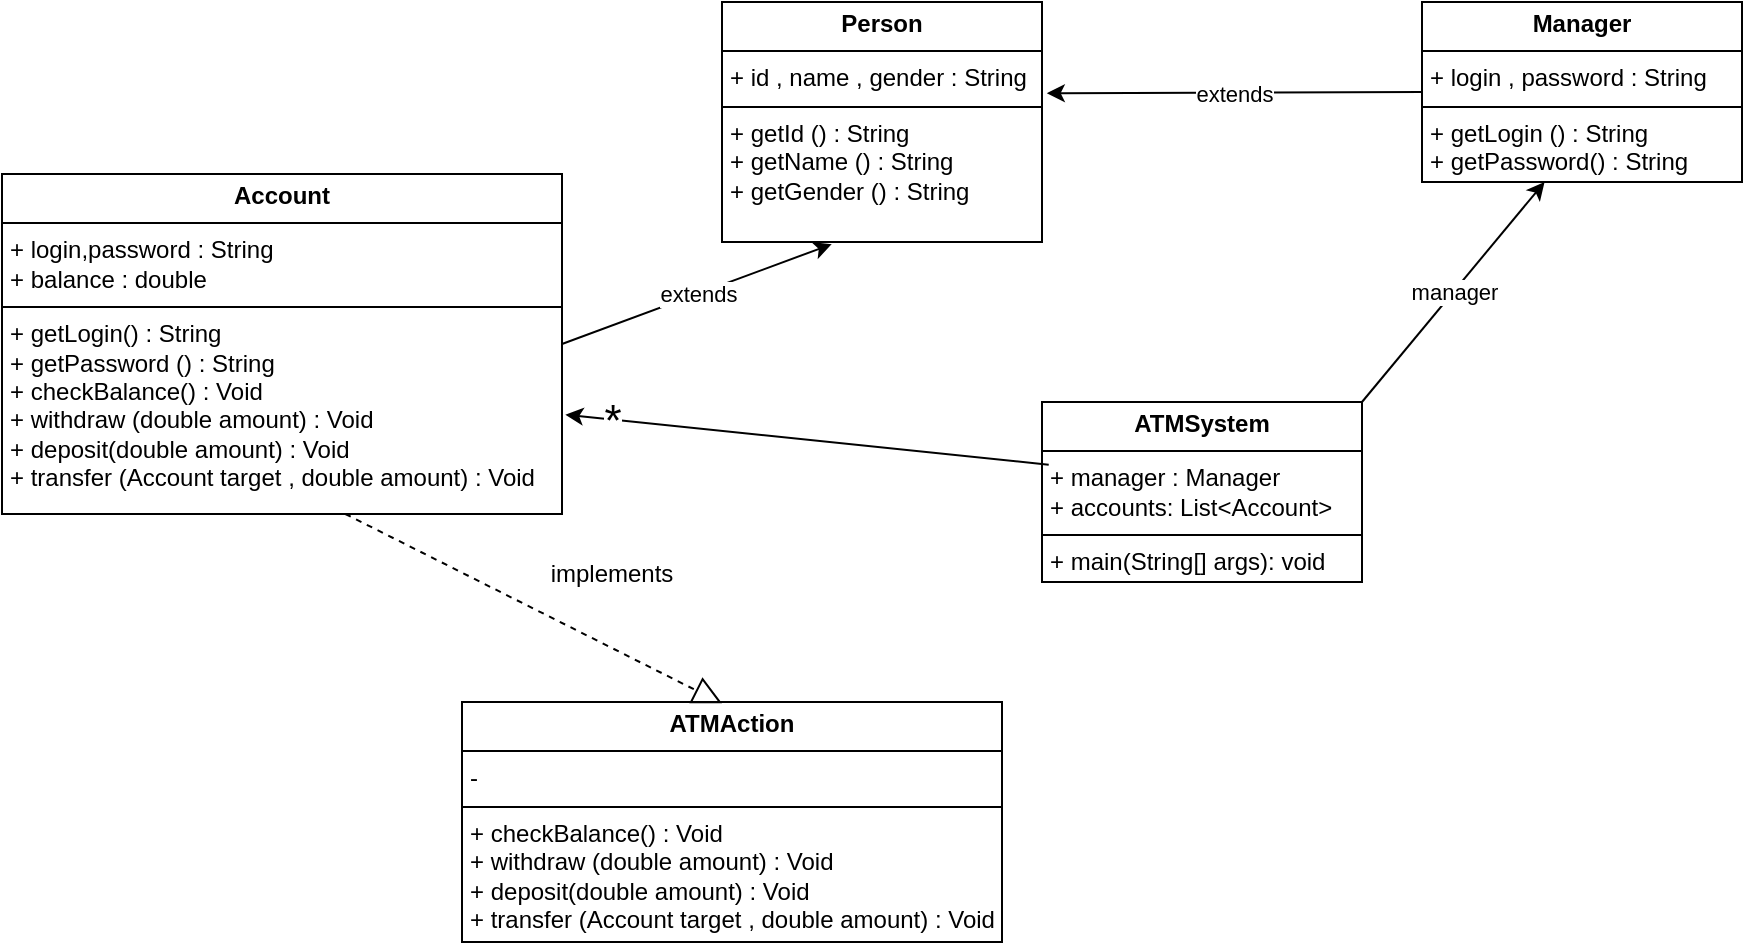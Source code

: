 <mxfile version="25.0.3">
  <diagram name="หน้า-1" id="EBqGZt-KyOaUBUIel9uA">
    <mxGraphModel dx="1545" dy="1553" grid="1" gridSize="10" guides="1" tooltips="1" connect="1" arrows="1" fold="1" page="1" pageScale="1" pageWidth="827" pageHeight="1169" math="0" shadow="0">
      <root>
        <mxCell id="0" />
        <mxCell id="1" parent="0" />
        <mxCell id="pj323ngQMiUE99nlOLwV-1" value="&lt;p style=&quot;margin:0px;margin-top:4px;text-align:center;&quot;&gt;&lt;b&gt;Person&lt;/b&gt;&lt;/p&gt;&lt;hr size=&quot;1&quot; style=&quot;border-style:solid;&quot;&gt;&lt;p style=&quot;margin:0px;margin-left:4px;&quot;&gt;+ id , name , gender : String&lt;/p&gt;&lt;hr size=&quot;1&quot; style=&quot;border-style:solid;&quot;&gt;&lt;p style=&quot;margin:0px;margin-left:4px;&quot;&gt;+ getId () : String&lt;/p&gt;&lt;p style=&quot;margin:0px;margin-left:4px;&quot;&gt;+ getName () : String&lt;/p&gt;&lt;p style=&quot;margin:0px;margin-left:4px;&quot;&gt;+ getGender () : String&lt;/p&gt;" style="verticalAlign=top;align=left;overflow=fill;html=1;whiteSpace=wrap;" parent="1" vertex="1">
          <mxGeometry x="70" y="-840" width="160" height="120" as="geometry" />
        </mxCell>
        <mxCell id="PssCYm4mv6PHotVM2z-Q-1" value="&lt;p style=&quot;margin:0px;margin-top:4px;text-align:center;&quot;&gt;&lt;b&gt;Manager&lt;/b&gt;&lt;/p&gt;&lt;hr size=&quot;1&quot; style=&quot;border-style:solid;&quot;&gt;&lt;p style=&quot;margin:0px;margin-left:4px;&quot;&gt;+ login , password : String&lt;/p&gt;&lt;hr size=&quot;1&quot; style=&quot;border-style:solid;&quot;&gt;&lt;p style=&quot;margin:0px;margin-left:4px;&quot;&gt;+ getLogin () : String&lt;/p&gt;&lt;p style=&quot;margin:0px;margin-left:4px;&quot;&gt;+ getPassword() : String&lt;/p&gt;" style="verticalAlign=top;align=left;overflow=fill;html=1;whiteSpace=wrap;" parent="1" vertex="1">
          <mxGeometry x="420" y="-840" width="160" height="90" as="geometry" />
        </mxCell>
        <mxCell id="PssCYm4mv6PHotVM2z-Q-2" value="&lt;p style=&quot;margin:0px;margin-top:4px;text-align:center;&quot;&gt;&lt;b&gt;Account&lt;/b&gt;&lt;/p&gt;&lt;hr size=&quot;1&quot; style=&quot;border-style:solid;&quot;&gt;&lt;p style=&quot;margin:0px;margin-left:4px;&quot;&gt;+ login,password : String&lt;/p&gt;&lt;p style=&quot;margin:0px;margin-left:4px;&quot;&gt;+ balance : double&amp;nbsp;&lt;/p&gt;&lt;hr size=&quot;1&quot; style=&quot;border-style:solid;&quot;&gt;&lt;p style=&quot;margin:0px;margin-left:4px;&quot;&gt;+ getLogin() : String&amp;nbsp;&lt;/p&gt;&lt;p style=&quot;margin:0px;margin-left:4px;&quot;&gt;+ getPassword () : String&amp;nbsp;&lt;/p&gt;&lt;p style=&quot;margin:0px;margin-left:4px;&quot;&gt;+ checkBalance() : Void&amp;nbsp;&lt;/p&gt;&lt;p style=&quot;margin:0px;margin-left:4px;&quot;&gt;+ withdraw (double amount) : Void&lt;/p&gt;&lt;p style=&quot;margin:0px;margin-left:4px;&quot;&gt;+ deposit(double amount) : Void&lt;/p&gt;&lt;p style=&quot;margin:0px;margin-left:4px;&quot;&gt;+ transfer (Account target , double amount) : Void&lt;/p&gt;" style="verticalAlign=top;align=left;overflow=fill;html=1;whiteSpace=wrap;" parent="1" vertex="1">
          <mxGeometry x="-290" y="-754" width="280" height="170" as="geometry" />
        </mxCell>
        <mxCell id="Qo5oytNORhlPNxn21TGo-1" value="&lt;p style=&quot;margin:0px;margin-top:4px;text-align:center;&quot;&gt;&lt;b&gt;ATMAction&lt;/b&gt;&lt;/p&gt;&lt;hr size=&quot;1&quot; style=&quot;border-style:solid;&quot;&gt;&lt;p style=&quot;margin:0px;margin-left:4px;&quot;&gt;-&lt;/p&gt;&lt;hr size=&quot;1&quot; style=&quot;border-style:solid;&quot;&gt;&lt;p style=&quot;margin:0px;margin-left:4px;&quot;&gt;+&amp;nbsp;&lt;span style=&quot;background-color: initial;&quot;&gt;checkBalance() : Void&amp;nbsp;&lt;/span&gt;&lt;/p&gt;&lt;p style=&quot;--tw-border-spacing-x: 0; --tw-border-spacing-y: 0; --tw-translate-x: 0; --tw-translate-y: 0; --tw-rotate: 0; --tw-skew-x: 0; --tw-skew-y: 0; --tw-scale-x: 1; --tw-scale-y: 1; --tw-pan-x: ; --tw-pan-y: ; --tw-pinch-zoom: ; --tw-scroll-snap-strictness: proximity; --tw-ordinal: ; --tw-slashed-zero: ; --tw-numeric-figure: ; --tw-numeric-spacing: ; --tw-numeric-fraction: ; --tw-ring-inset: ; --tw-ring-offset-width: 0px; --tw-ring-offset-color: #fff; --tw-ring-color: rgb(59 130 246 / .5); --tw-ring-offset-shadow: 0 0 #0000; --tw-ring-shadow: 0 0 #0000; --tw-shadow: 0 0 #0000; --tw-shadow-colored: 0 0 #0000; --tw-blur: ; --tw-brightness: ; --tw-contrast: ; --tw-grayscale: ; --tw-hue-rotate: ; --tw-invert: ; --tw-saturate: ; --tw-sepia: ; --tw-drop-shadow: ; --tw-backdrop-blur: ; --tw-backdrop-brightness: ; --tw-backdrop-contrast: ; --tw-backdrop-grayscale: ; --tw-backdrop-hue-rotate: ; --tw-backdrop-invert: ; --tw-backdrop-opacity: ; --tw-backdrop-saturate: ; --tw-backdrop-sepia: ; margin: 0px 0px 0px 4px;&quot;&gt;+ withdraw (double amount) : Void&lt;/p&gt;&lt;p style=&quot;--tw-border-spacing-x: 0; --tw-border-spacing-y: 0; --tw-translate-x: 0; --tw-translate-y: 0; --tw-rotate: 0; --tw-skew-x: 0; --tw-skew-y: 0; --tw-scale-x: 1; --tw-scale-y: 1; --tw-pan-x: ; --tw-pan-y: ; --tw-pinch-zoom: ; --tw-scroll-snap-strictness: proximity; --tw-ordinal: ; --tw-slashed-zero: ; --tw-numeric-figure: ; --tw-numeric-spacing: ; --tw-numeric-fraction: ; --tw-ring-inset: ; --tw-ring-offset-width: 0px; --tw-ring-offset-color: #fff; --tw-ring-color: rgb(59 130 246 / .5); --tw-ring-offset-shadow: 0 0 #0000; --tw-ring-shadow: 0 0 #0000; --tw-shadow: 0 0 #0000; --tw-shadow-colored: 0 0 #0000; --tw-blur: ; --tw-brightness: ; --tw-contrast: ; --tw-grayscale: ; --tw-hue-rotate: ; --tw-invert: ; --tw-saturate: ; --tw-sepia: ; --tw-drop-shadow: ; --tw-backdrop-blur: ; --tw-backdrop-brightness: ; --tw-backdrop-contrast: ; --tw-backdrop-grayscale: ; --tw-backdrop-hue-rotate: ; --tw-backdrop-invert: ; --tw-backdrop-opacity: ; --tw-backdrop-saturate: ; --tw-backdrop-sepia: ; margin: 0px 0px 0px 4px;&quot;&gt;+ deposit(double amount) : Void&lt;/p&gt;&lt;p style=&quot;--tw-border-spacing-x: 0; --tw-border-spacing-y: 0; --tw-translate-x: 0; --tw-translate-y: 0; --tw-rotate: 0; --tw-skew-x: 0; --tw-skew-y: 0; --tw-scale-x: 1; --tw-scale-y: 1; --tw-pan-x: ; --tw-pan-y: ; --tw-pinch-zoom: ; --tw-scroll-snap-strictness: proximity; --tw-ordinal: ; --tw-slashed-zero: ; --tw-numeric-figure: ; --tw-numeric-spacing: ; --tw-numeric-fraction: ; --tw-ring-inset: ; --tw-ring-offset-width: 0px; --tw-ring-offset-color: #fff; --tw-ring-color: rgb(59 130 246 / .5); --tw-ring-offset-shadow: 0 0 #0000; --tw-ring-shadow: 0 0 #0000; --tw-shadow: 0 0 #0000; --tw-shadow-colored: 0 0 #0000; --tw-blur: ; --tw-brightness: ; --tw-contrast: ; --tw-grayscale: ; --tw-hue-rotate: ; --tw-invert: ; --tw-saturate: ; --tw-sepia: ; --tw-drop-shadow: ; --tw-backdrop-blur: ; --tw-backdrop-brightness: ; --tw-backdrop-contrast: ; --tw-backdrop-grayscale: ; --tw-backdrop-hue-rotate: ; --tw-backdrop-invert: ; --tw-backdrop-opacity: ; --tw-backdrop-saturate: ; --tw-backdrop-sepia: ; margin: 0px 0px 0px 4px;&quot;&gt;+ transfer (Account target , double amount) : Void&lt;/p&gt;" style="verticalAlign=top;align=left;overflow=fill;html=1;whiteSpace=wrap;" vertex="1" parent="1">
          <mxGeometry x="-60" y="-490" width="270" height="120" as="geometry" />
        </mxCell>
        <mxCell id="Qo5oytNORhlPNxn21TGo-2" value="&lt;p style=&quot;margin:0px;margin-top:4px;text-align:center;&quot;&gt;&lt;b&gt;ATMSystem&lt;/b&gt;&lt;/p&gt;&lt;hr size=&quot;1&quot; style=&quot;border-style:solid;&quot;&gt;&lt;p style=&quot;margin:0px;margin-left:4px;&quot;&gt;+ manager : Manager&lt;/p&gt;&lt;p style=&quot;margin:0px;margin-left:4px;&quot;&gt;+&amp;nbsp;accounts: List&amp;lt;Account&amp;gt;&lt;/p&gt;&lt;hr size=&quot;1&quot; style=&quot;border-style:solid;&quot;&gt;&lt;p style=&quot;margin:0px;margin-left:4px;&quot;&gt;+&amp;nbsp;main(String[] args): void&amp;nbsp;&lt;/p&gt;&lt;p style=&quot;margin:0px;margin-left:4px;&quot;&gt;&lt;br&gt;&lt;/p&gt;" style="verticalAlign=top;align=left;overflow=fill;html=1;whiteSpace=wrap;" vertex="1" parent="1">
          <mxGeometry x="230" y="-640" width="160" height="90" as="geometry" />
        </mxCell>
        <mxCell id="Qo5oytNORhlPNxn21TGo-3" value="" style="endArrow=block;dashed=1;endFill=0;endSize=12;html=1;rounded=0;exitX=0.631;exitY=0.996;exitDx=0;exitDy=0;entryX=0.5;entryY=0;entryDx=0;entryDy=0;exitPerimeter=0;" edge="1" parent="1">
          <mxGeometry width="160" relative="1" as="geometry">
            <mxPoint x="-118.32" y="-584.0" as="sourcePoint" />
            <mxPoint x="70" y="-489.32" as="targetPoint" />
          </mxGeometry>
        </mxCell>
        <mxCell id="Qo5oytNORhlPNxn21TGo-4" value="" style="endArrow=classic;html=1;rounded=0;exitX=0;exitY=0.5;exitDx=0;exitDy=0;entryX=1.015;entryY=0.38;entryDx=0;entryDy=0;entryPerimeter=0;" edge="1" parent="1" source="PssCYm4mv6PHotVM2z-Q-1" target="pj323ngQMiUE99nlOLwV-1">
          <mxGeometry relative="1" as="geometry">
            <mxPoint x="250" y="-770" as="sourcePoint" />
            <mxPoint x="350" y="-770" as="targetPoint" />
          </mxGeometry>
        </mxCell>
        <mxCell id="Qo5oytNORhlPNxn21TGo-5" value="extends" style="edgeLabel;resizable=0;html=1;;align=center;verticalAlign=middle;" connectable="0" vertex="1" parent="Qo5oytNORhlPNxn21TGo-4">
          <mxGeometry relative="1" as="geometry" />
        </mxCell>
        <mxCell id="Qo5oytNORhlPNxn21TGo-6" value="" style="endArrow=classic;html=1;rounded=0;exitX=1;exitY=0.5;exitDx=0;exitDy=0;entryX=0.343;entryY=1.009;entryDx=0;entryDy=0;entryPerimeter=0;" edge="1" parent="1" source="PssCYm4mv6PHotVM2z-Q-2" target="pj323ngQMiUE99nlOLwV-1">
          <mxGeometry relative="1" as="geometry">
            <mxPoint x="70" y="-620" as="sourcePoint" />
            <mxPoint x="170" y="-620" as="targetPoint" />
          </mxGeometry>
        </mxCell>
        <mxCell id="Qo5oytNORhlPNxn21TGo-7" value="extends" style="edgeLabel;resizable=0;html=1;;align=center;verticalAlign=middle;" connectable="0" vertex="1" parent="Qo5oytNORhlPNxn21TGo-6">
          <mxGeometry relative="1" as="geometry" />
        </mxCell>
        <mxCell id="Qo5oytNORhlPNxn21TGo-8" value="" style="endArrow=classic;html=1;rounded=0;entryX=1.006;entryY=0.708;entryDx=0;entryDy=0;entryPerimeter=0;exitX=0.021;exitY=0.348;exitDx=0;exitDy=0;exitPerimeter=0;" edge="1" parent="1" source="Qo5oytNORhlPNxn21TGo-2" target="PssCYm4mv6PHotVM2z-Q-2">
          <mxGeometry relative="1" as="geometry">
            <mxPoint x="80" y="-600" as="sourcePoint" />
            <mxPoint x="180" y="-600" as="targetPoint" />
          </mxGeometry>
        </mxCell>
        <mxCell id="Qo5oytNORhlPNxn21TGo-9" value="*" style="edgeLabel;resizable=0;html=1;;align=center;verticalAlign=middle;fontSize=22;" connectable="0" vertex="1" parent="Qo5oytNORhlPNxn21TGo-8">
          <mxGeometry relative="1" as="geometry">
            <mxPoint x="-98" y="-9" as="offset" />
          </mxGeometry>
        </mxCell>
        <mxCell id="Qo5oytNORhlPNxn21TGo-10" value="" style="endArrow=classic;html=1;rounded=0;entryX=0.383;entryY=1;entryDx=0;entryDy=0;entryPerimeter=0;" edge="1" parent="1" target="PssCYm4mv6PHotVM2z-Q-1">
          <mxGeometry relative="1" as="geometry">
            <mxPoint x="390" y="-640" as="sourcePoint" />
            <mxPoint x="490" y="-640" as="targetPoint" />
          </mxGeometry>
        </mxCell>
        <mxCell id="Qo5oytNORhlPNxn21TGo-11" value="manager" style="edgeLabel;resizable=0;html=1;;align=center;verticalAlign=middle;" connectable="0" vertex="1" parent="Qo5oytNORhlPNxn21TGo-10">
          <mxGeometry relative="1" as="geometry" />
        </mxCell>
        <mxCell id="Qo5oytNORhlPNxn21TGo-13" value="implements" style="text;html=1;align=center;verticalAlign=middle;whiteSpace=wrap;rounded=0;" vertex="1" parent="1">
          <mxGeometry x="-15" y="-569.32" width="60" height="30" as="geometry" />
        </mxCell>
      </root>
    </mxGraphModel>
  </diagram>
</mxfile>
